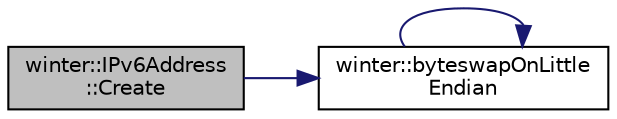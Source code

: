 digraph "winter::IPv6Address::Create"
{
 // LATEX_PDF_SIZE
  edge [fontname="Helvetica",fontsize="10",labelfontname="Helvetica",labelfontsize="10"];
  node [fontname="Helvetica",fontsize="10",shape=record];
  rankdir="LR";
  Node1 [label="winter::IPv6Address\l::Create",height=0.2,width=0.4,color="black", fillcolor="grey75", style="filled", fontcolor="black",tooltip="通过IPv6地址字符串构造IPv6Address"];
  Node1 -> Node2 [color="midnightblue",fontsize="10",style="solid"];
  Node2 [label="winter::byteswapOnLittle\lEndian",height=0.2,width=0.4,color="black", fillcolor="white", style="filled",URL="$endian_8h.html#ada4338146b3e622c9c5bfb31de5b8eb7",tooltip="只在小端机器上执行byteswap, 在大端机器上什么都不做"];
  Node2 -> Node2 [color="midnightblue",fontsize="10",style="solid"];
}
